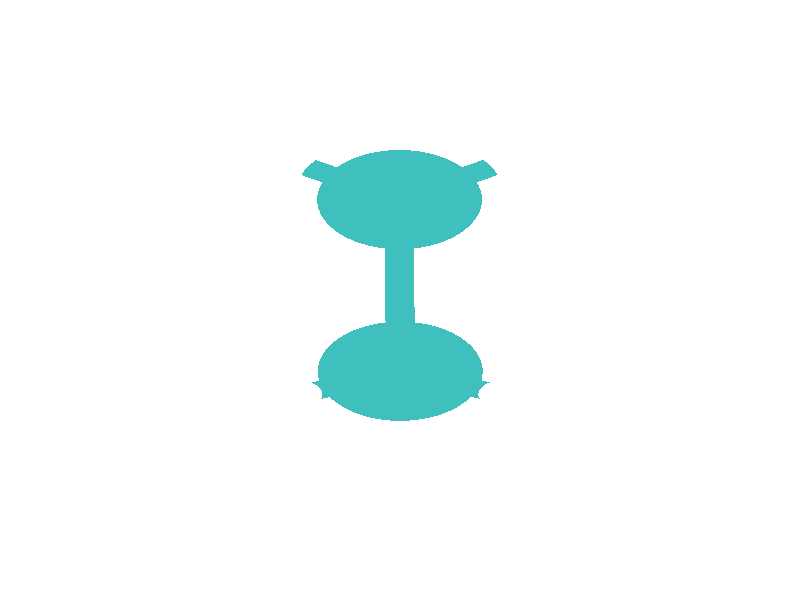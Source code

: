 //povray +Wwidth +Hheight -Ithisfile -Ooutfile +FN16

#macro atom (coord, rad, col)
        sphere{coord, rad texture { pigment { rgb col }}}
#end

#macro bond (c1,c2, rad, col1,col2)
        cylinder{c1,(c1+c2)/2,rad texture { pigment { rgb col1 }}}
        cylinder{(c1+c2)/2,c2,rad texture { pigment { rgb col2 }}}
#end

#macro cell (c1,c2)
        cylinder{c1,c2,0.02 texture { pigment { rgb 0 }}}
#end

//fill this with data of viewport 
//HANDEDNESS!
camera {
  orthographic
  location <0.0000, 0.0000, -2.0000>
  look_at <0.0000, 0.0000, 2.0000>
  up <0.0000, 3.0000, 0.0000>
  right <2.4065, 0.0000, 0.0000>
}
light_source { 
  <-0.1000, 0.1000, -1.0000> 
  color rgb<1.000, 1.000, 1.000> 
  parallel 
  point_at <0.0, 0.0, 0.0> 
}
light_source { 
  <1.0000, 2.0000, -0.5000> 
  color rgb<1.000, 1.000, 1.000> 
  parallel 
  point_at <0.0, 0.0, 0.0> 
}
background {
  color rgb<1.000, 1.000, 1.000>
}
#default { texture {
 finish { ambient 0.000 diffuse 0.650 phong 0.1 phong_size 40.000 specular 0.500 }
} }

//append atom/bond data
atom(<0.0007,-0.3564,-0.0623>,0.2479,rgbt<0.250,0.750,0.750,0.000>)
atom(<-0.0014,0.5020,0.0554>,0.2479,rgbt<0.250,0.750,0.750,0.000>)
atom(<0.0015,-0.6780,0.4993>,0.1458,rgbt<1.000,1.000,1.000,0.000>)
atom(<-0.5186,-0.5567,-0.3822>,0.1458,rgbt<1.000,1.000,1.000,0.000>)
atom(<0.5216,-0.5541,-0.3816>,0.1458,rgbt<1.000,1.000,1.000,0.000>)
atom(<-0.5457,0.8213,0.1332>,0.1458,rgbt<1.000,1.000,1.000,0.000>)
atom(<0.5419,0.8220,0.1382>,0.1458,rgbt<1.000,1.000,1.000,0.000>)
bond(<0.0007,-0.3564,-0.0623>,<-0.0014,0.5020,0.0554>,0.0437,rgbt<0.250,0.750,0.750,0.000>,rgbt<0.250,0.750,0.750,0.000>)
bond(<0.0007,-0.3564,-0.0623>,<0.0015,-0.6780,0.4993>,0.0437,rgbt<0.250,0.750,0.750,0.000>,rgbt<1.000,1.000,1.000,0.000>)
bond(<0.0007,-0.3564,-0.0623>,<-0.5186,-0.5567,-0.3822>,0.0437,rgbt<0.250,0.750,0.750,0.000>,rgbt<1.000,1.000,1.000,0.000>)
bond(<0.0007,-0.3564,-0.0623>,<0.5216,-0.5541,-0.3816>,0.0437,rgbt<0.250,0.750,0.750,0.000>,rgbt<1.000,1.000,1.000,0.000>)
bond(<-0.0014,0.5020,0.0554>,<-0.5457,0.8213,0.1332>,0.0437,rgbt<0.250,0.750,0.750,0.000>,rgbt<1.000,1.000,1.000,0.000>)
bond(<-0.0014,0.5020,0.0554>,<0.5419,0.8220,0.1382>,0.0437,rgbt<0.250,0.750,0.750,0.000>,rgbt<1.000,1.000,1.000,0.000>)
